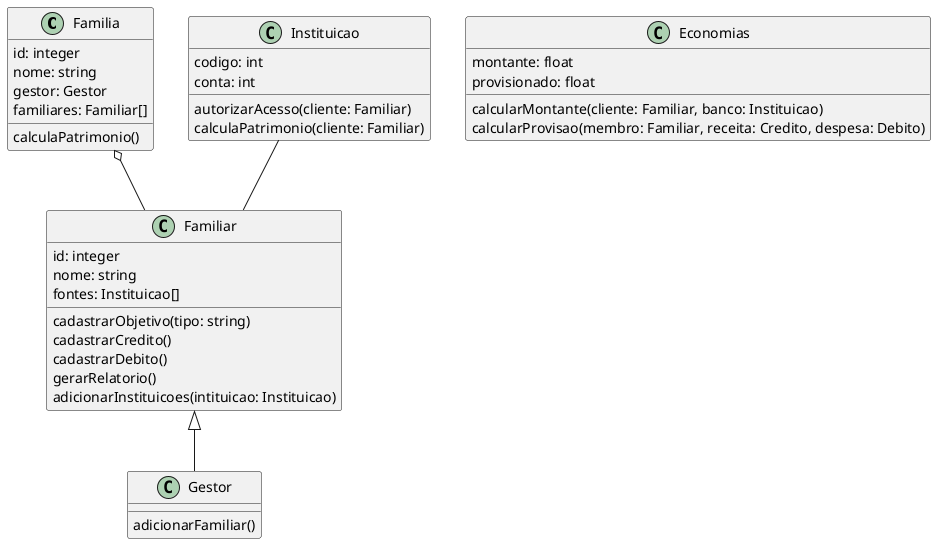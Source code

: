 @startuml

class Familia {
    id: integer
    nome: string
    gestor: Gestor
    familiares: Familiar[]
    calculaPatrimonio()
}

class Familiar {
    id: integer
    nome: string
    fontes: Instituicao[]
    cadastrarObjetivo(tipo: string)
    cadastrarCredito()
    cadastrarDebito()
    gerarRelatorio()
    adicionarInstituicoes(intituicao: Instituicao)
}

class Gestor {
    adicionarFamiliar()
}

class Instituicao {
    codigo: int
    conta: int
    autorizarAcesso(cliente: Familiar)
    calculaPatrimonio(cliente: Familiar)
}

class Economias {
    montante: float
    provisionado: float
    calcularMontante(cliente: Familiar, banco: Instituicao)
    calcularProvisao(membro: Familiar, receita: Credito, despesa: Debito)
}

Familia o-- Familiar
Familiar <|-- Gestor
Instituicao -- Familiar

@enduml
